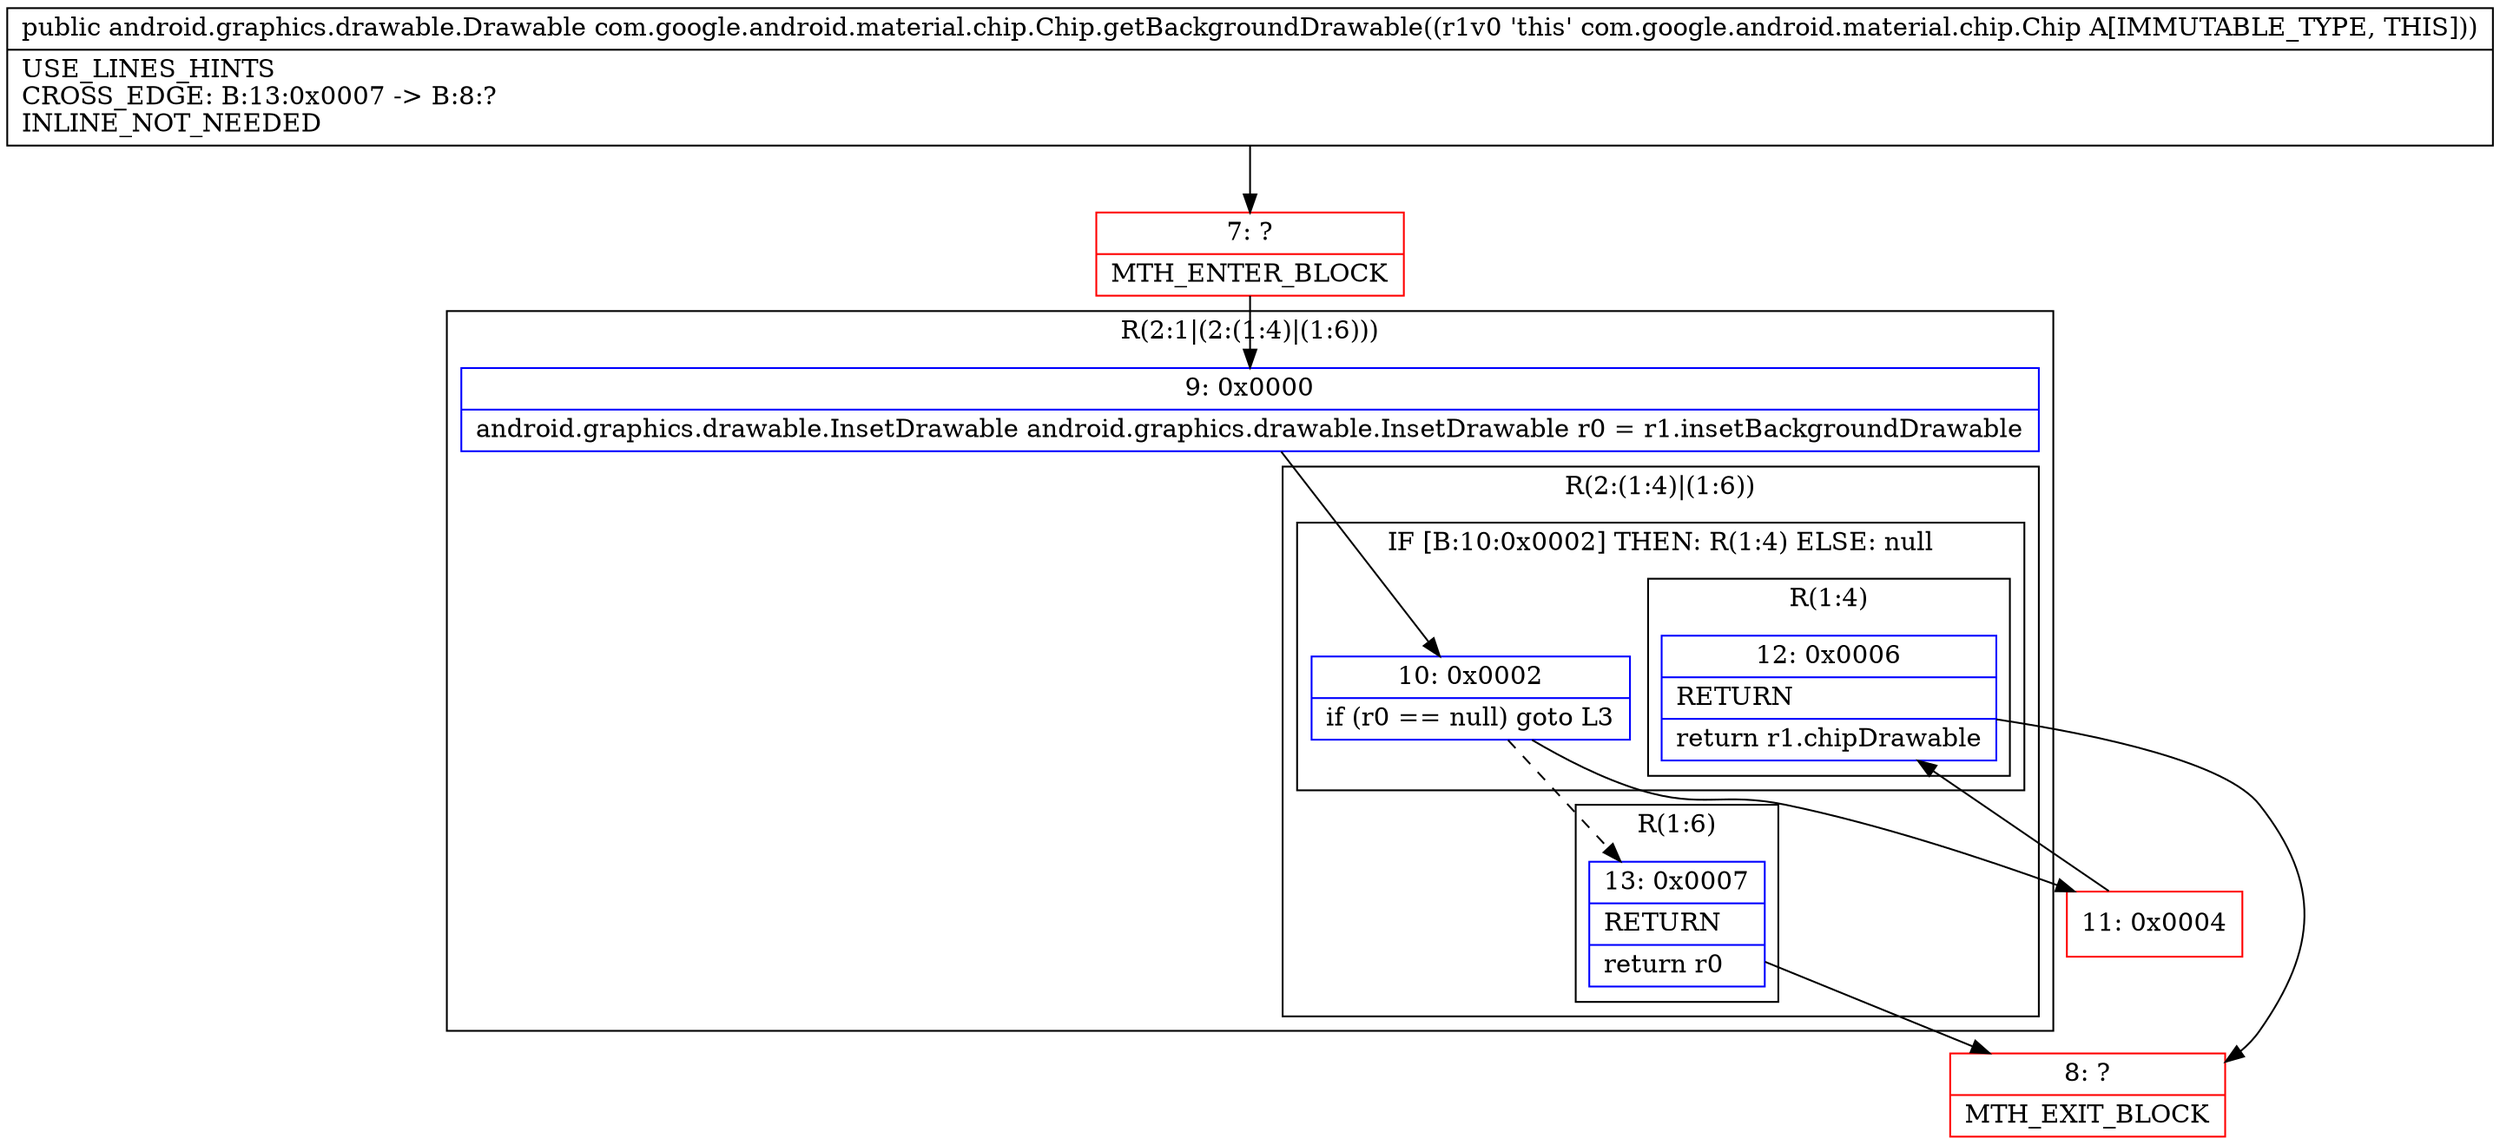 digraph "CFG forcom.google.android.material.chip.Chip.getBackgroundDrawable()Landroid\/graphics\/drawable\/Drawable;" {
subgraph cluster_Region_72986538 {
label = "R(2:1|(2:(1:4)|(1:6)))";
node [shape=record,color=blue];
Node_9 [shape=record,label="{9\:\ 0x0000|android.graphics.drawable.InsetDrawable android.graphics.drawable.InsetDrawable r0 = r1.insetBackgroundDrawable\l}"];
subgraph cluster_Region_968396845 {
label = "R(2:(1:4)|(1:6))";
node [shape=record,color=blue];
subgraph cluster_IfRegion_1301440107 {
label = "IF [B:10:0x0002] THEN: R(1:4) ELSE: null";
node [shape=record,color=blue];
Node_10 [shape=record,label="{10\:\ 0x0002|if (r0 == null) goto L3\l}"];
subgraph cluster_Region_2057145743 {
label = "R(1:4)";
node [shape=record,color=blue];
Node_12 [shape=record,label="{12\:\ 0x0006|RETURN\l|return r1.chipDrawable\l}"];
}
}
subgraph cluster_Region_1584027186 {
label = "R(1:6)";
node [shape=record,color=blue];
Node_13 [shape=record,label="{13\:\ 0x0007|RETURN\l|return r0\l}"];
}
}
}
Node_7 [shape=record,color=red,label="{7\:\ ?|MTH_ENTER_BLOCK\l}"];
Node_11 [shape=record,color=red,label="{11\:\ 0x0004}"];
Node_8 [shape=record,color=red,label="{8\:\ ?|MTH_EXIT_BLOCK\l}"];
MethodNode[shape=record,label="{public android.graphics.drawable.Drawable com.google.android.material.chip.Chip.getBackgroundDrawable((r1v0 'this' com.google.android.material.chip.Chip A[IMMUTABLE_TYPE, THIS]))  | USE_LINES_HINTS\lCROSS_EDGE: B:13:0x0007 \-\> B:8:?\lINLINE_NOT_NEEDED\l}"];
MethodNode -> Node_7;Node_9 -> Node_10;
Node_10 -> Node_11;
Node_10 -> Node_13[style=dashed];
Node_12 -> Node_8;
Node_13 -> Node_8;
Node_7 -> Node_9;
Node_11 -> Node_12;
}


